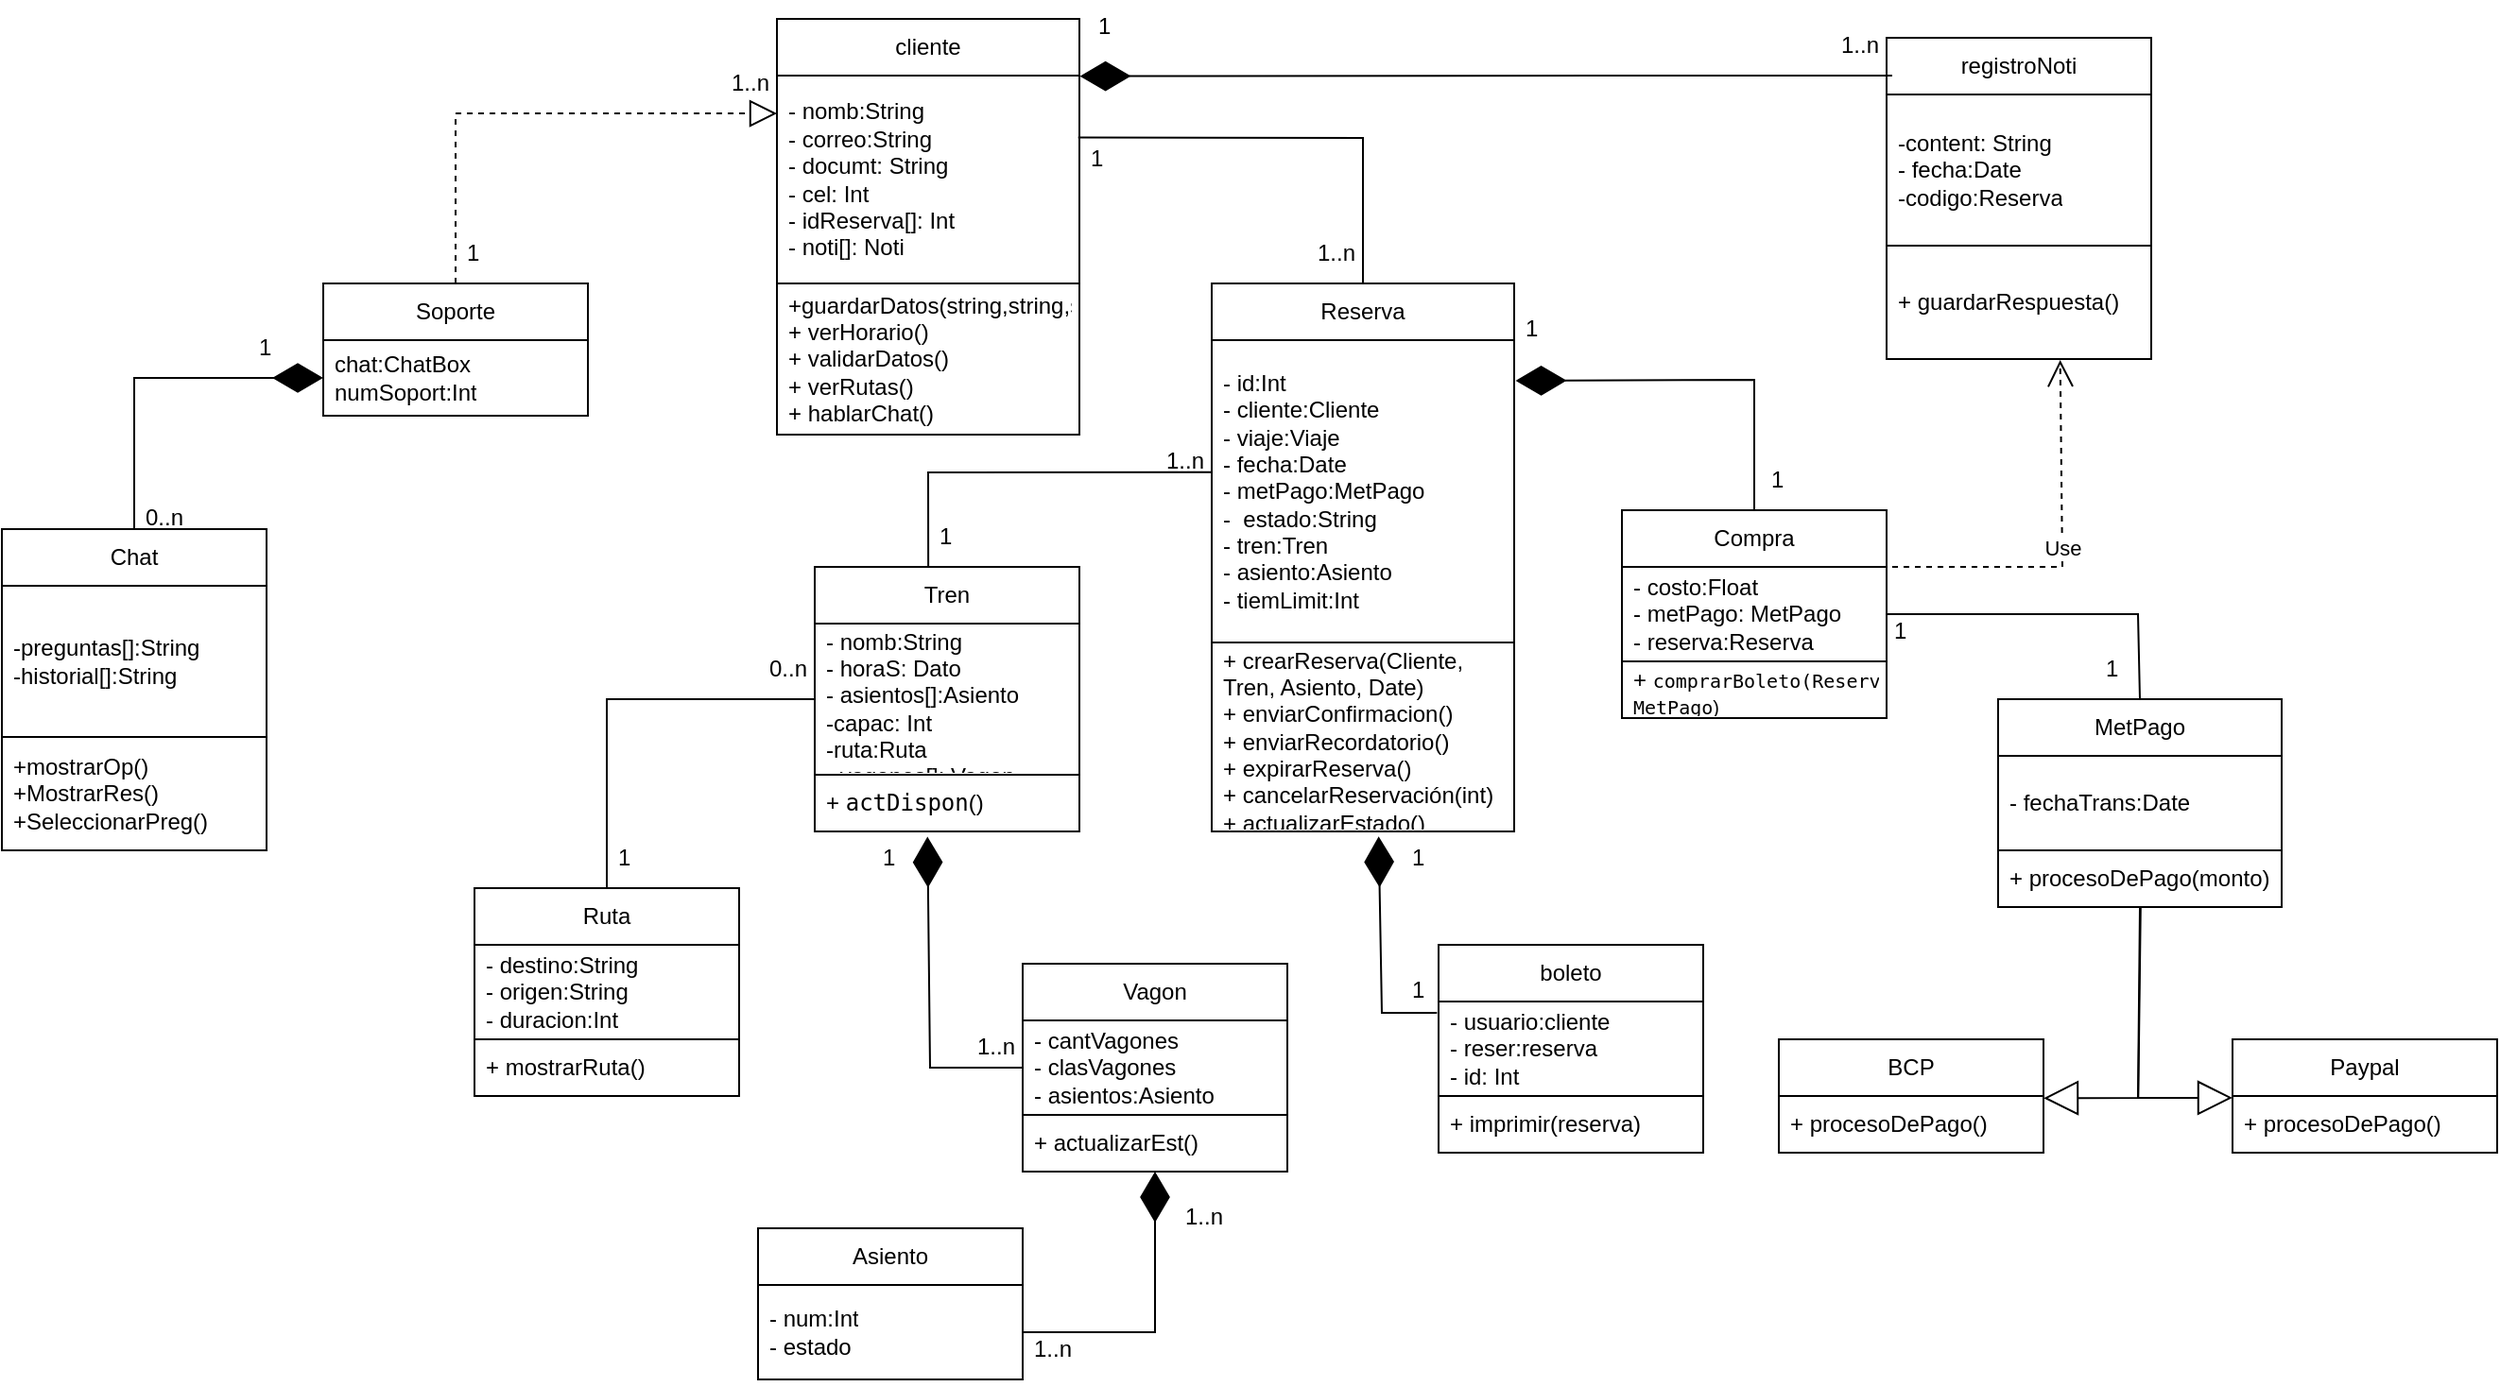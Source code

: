 <mxfile version="26.2.14">
  <diagram name="Página-1" id="nc0Zv5TLXSGAJeCwMNtv">
    <mxGraphModel dx="1699" dy="483" grid="1" gridSize="10" guides="1" tooltips="1" connect="1" arrows="1" fold="1" page="1" pageScale="1" pageWidth="827" pageHeight="1169" math="0" shadow="0">
      <root>
        <mxCell id="0" />
        <mxCell id="1" parent="0" />
        <mxCell id="ogkMOu5biMICqxZUdlQB-2" value="cliente" style="swimlane;fontStyle=0;childLayout=stackLayout;horizontal=1;startSize=30;horizontalStack=0;resizeParent=1;resizeParentMax=0;resizeLast=0;collapsible=1;marginBottom=0;whiteSpace=wrap;html=1;" parent="1" vertex="1">
          <mxGeometry x="240" y="30" width="160" height="220" as="geometry" />
        </mxCell>
        <mxCell id="ogkMOu5biMICqxZUdlQB-3" value="&lt;div&gt;- nomb:String&lt;/div&gt;&lt;div&gt;- correo:String&lt;/div&gt;&lt;div&gt;- documt: String&lt;/div&gt;&lt;div&gt;- cel: Int&lt;/div&gt;&lt;div&gt;- idReserva[]: Int&lt;/div&gt;&lt;div&gt;- noti[]: Noti&lt;/div&gt;" style="text;strokeColor=none;fillColor=none;align=left;verticalAlign=middle;spacingLeft=4;spacingRight=4;overflow=hidden;points=[[0,0.5],[1,0.5]];portConstraint=eastwest;rotatable=0;whiteSpace=wrap;html=1;" parent="ogkMOu5biMICqxZUdlQB-2" vertex="1">
          <mxGeometry y="30" width="160" height="110" as="geometry" />
        </mxCell>
        <mxCell id="ogkMOu5biMICqxZUdlQB-4" value="&lt;div&gt;+guardarDatos(string,string,string,int)&lt;/div&gt;&lt;div&gt;+ verHorario()&lt;/div&gt;&lt;div&gt;+ validarDatos()&lt;/div&gt;+ verRutas()&lt;br&gt;+ hablarChat()" style="text;strokeColor=default;fillColor=none;align=left;verticalAlign=middle;spacingLeft=4;spacingRight=4;overflow=hidden;points=[[0,0.5],[1,0.5]];portConstraint=eastwest;rotatable=0;whiteSpace=wrap;html=1;" parent="ogkMOu5biMICqxZUdlQB-2" vertex="1">
          <mxGeometry y="140" width="160" height="80" as="geometry" />
        </mxCell>
        <mxCell id="ogkMOu5biMICqxZUdlQB-6" value="boleto" style="swimlane;fontStyle=0;childLayout=stackLayout;horizontal=1;startSize=30;horizontalStack=0;resizeParent=1;resizeParentMax=0;resizeLast=0;collapsible=1;marginBottom=0;whiteSpace=wrap;html=1;" parent="1" vertex="1">
          <mxGeometry x="590" y="520" width="140" height="110" as="geometry" />
        </mxCell>
        <mxCell id="ogkMOu5biMICqxZUdlQB-7" value="&lt;div&gt;- usuario:cliente&lt;/div&gt;&lt;div&gt;- reser:reserva&lt;/div&gt;&lt;div&gt;- id: Int&lt;/div&gt;" style="text;strokeColor=none;fillColor=none;align=left;verticalAlign=middle;spacingLeft=4;spacingRight=4;overflow=hidden;points=[[0,0.5],[1,0.5]];portConstraint=eastwest;rotatable=0;whiteSpace=wrap;html=1;" parent="ogkMOu5biMICqxZUdlQB-6" vertex="1">
          <mxGeometry y="30" width="140" height="50" as="geometry" />
        </mxCell>
        <mxCell id="ogkMOu5biMICqxZUdlQB-8" value="+ imprimir(reserva)" style="text;strokeColor=default;fillColor=none;align=left;verticalAlign=middle;spacingLeft=4;spacingRight=4;overflow=hidden;points=[[0,0.5],[1,0.5]];portConstraint=eastwest;rotatable=0;whiteSpace=wrap;html=1;" parent="ogkMOu5biMICqxZUdlQB-6" vertex="1">
          <mxGeometry y="80" width="140" height="30" as="geometry" />
        </mxCell>
        <mxCell id="ogkMOu5biMICqxZUdlQB-9" value="Reserva" style="swimlane;fontStyle=0;childLayout=stackLayout;horizontal=1;startSize=30;horizontalStack=0;resizeParent=1;resizeParentMax=0;resizeLast=0;collapsible=1;marginBottom=0;whiteSpace=wrap;html=1;" parent="1" vertex="1">
          <mxGeometry x="470" y="170" width="160" height="290" as="geometry" />
        </mxCell>
        <mxCell id="ogkMOu5biMICqxZUdlQB-10" value="&lt;div&gt;- id:Int&lt;/div&gt;&lt;div&gt;- cliente:Cliente&lt;/div&gt;- viaje:Viaje&lt;br&gt;- fecha:Date&lt;br&gt;- metPago:MetPago&lt;br&gt;-&amp;nbsp; estado:String&lt;br&gt;- tren:Tren&lt;br&gt;- asiento:Asiento&lt;br&gt;&lt;div&gt;- tiemLimit:Int&lt;/div&gt;" style="text;strokeColor=none;fillColor=none;align=left;verticalAlign=middle;spacingLeft=4;spacingRight=4;overflow=hidden;points=[[0,0.5],[1,0.5]];portConstraint=eastwest;rotatable=0;whiteSpace=wrap;html=1;" parent="ogkMOu5biMICqxZUdlQB-9" vertex="1">
          <mxGeometry y="30" width="160" height="160" as="geometry" />
        </mxCell>
        <mxCell id="ogkMOu5biMICqxZUdlQB-11" value="&lt;div&gt;+ &lt;code&gt;&lt;font face=&quot;Helvetica&quot;&gt;crearReserva(Cliente, Tren, Asiento, Date)&lt;/font&gt;&lt;/code&gt;&lt;/div&gt;&lt;div&gt;+ enviarConfirmacion()&lt;/div&gt;&lt;div&gt;+ enviarRecordatorio()&lt;/div&gt;+ expirarReserva()&lt;br&gt;+ cancelarReservación(int)&lt;br&gt;+ actualizarEstado()" style="text;strokeColor=default;fillColor=none;align=left;verticalAlign=middle;spacingLeft=4;spacingRight=4;overflow=hidden;points=[[0,0.5],[1,0.5]];portConstraint=eastwest;rotatable=0;whiteSpace=wrap;html=1;" parent="ogkMOu5biMICqxZUdlQB-9" vertex="1">
          <mxGeometry y="190" width="160" height="100" as="geometry" />
        </mxCell>
        <mxCell id="ogkMOu5biMICqxZUdlQB-12" value="Compra" style="swimlane;fontStyle=0;childLayout=stackLayout;horizontal=1;startSize=30;horizontalStack=0;resizeParent=1;resizeParentMax=0;resizeLast=0;collapsible=1;marginBottom=0;whiteSpace=wrap;html=1;" parent="1" vertex="1">
          <mxGeometry x="687" y="290" width="140" height="110" as="geometry" />
        </mxCell>
        <mxCell id="ogkMOu5biMICqxZUdlQB-13" value="&lt;div&gt;- costo:Float&lt;/div&gt;&lt;div&gt;- metPago: MetPago&lt;/div&gt;&lt;div&gt;- reserva:Reserva&lt;/div&gt;" style="text;strokeColor=none;fillColor=none;align=left;verticalAlign=middle;spacingLeft=4;spacingRight=4;overflow=hidden;points=[[0,0.5],[1,0.5]];portConstraint=eastwest;rotatable=0;whiteSpace=wrap;html=1;" parent="ogkMOu5biMICqxZUdlQB-12" vertex="1">
          <mxGeometry y="30" width="140" height="50" as="geometry" />
        </mxCell>
        <mxCell id="ogkMOu5biMICqxZUdlQB-14" value="&lt;font face=&quot;Helvetica&quot;&gt;+&amp;nbsp;&lt;font style=&quot;font-size: 10px;&quot;&gt;&lt;code&gt;comprarBoleto(Reserva, MetPago&lt;/code&gt;)&lt;/font&gt;&lt;/font&gt;" style="text;strokeColor=default;fillColor=none;align=left;verticalAlign=middle;spacingLeft=4;spacingRight=4;overflow=hidden;points=[[0,0.5],[1,0.5]];portConstraint=eastwest;rotatable=0;whiteSpace=wrap;html=1;" parent="ogkMOu5biMICqxZUdlQB-12" vertex="1">
          <mxGeometry y="80" width="140" height="30" as="geometry" />
        </mxCell>
        <mxCell id="ogkMOu5biMICqxZUdlQB-15" value="MetPago" style="swimlane;fontStyle=0;childLayout=stackLayout;horizontal=1;startSize=30;horizontalStack=0;resizeParent=1;resizeParentMax=0;resizeLast=0;collapsible=1;marginBottom=0;whiteSpace=wrap;html=1;" parent="1" vertex="1">
          <mxGeometry x="886" y="390" width="150" height="110" as="geometry" />
        </mxCell>
        <mxCell id="ogkMOu5biMICqxZUdlQB-16" value="- fechaTrans:Date" style="text;strokeColor=none;fillColor=none;align=left;verticalAlign=middle;spacingLeft=4;spacingRight=4;overflow=hidden;points=[[0,0.5],[1,0.5]];portConstraint=eastwest;rotatable=0;whiteSpace=wrap;html=1;" parent="ogkMOu5biMICqxZUdlQB-15" vertex="1">
          <mxGeometry y="30" width="150" height="50" as="geometry" />
        </mxCell>
        <mxCell id="ogkMOu5biMICqxZUdlQB-17" value="+ procesoDePago(monto)" style="text;strokeColor=default;fillColor=none;align=left;verticalAlign=middle;spacingLeft=4;spacingRight=4;overflow=hidden;points=[[0,0.5],[1,0.5]];portConstraint=eastwest;rotatable=0;whiteSpace=wrap;html=1;" parent="ogkMOu5biMICqxZUdlQB-15" vertex="1">
          <mxGeometry y="80" width="150" height="30" as="geometry" />
        </mxCell>
        <mxCell id="ogkMOu5biMICqxZUdlQB-18" value="BCP" style="swimlane;fontStyle=0;childLayout=stackLayout;horizontal=1;startSize=30;horizontalStack=0;resizeParent=1;resizeParentMax=0;resizeLast=0;collapsible=1;marginBottom=0;whiteSpace=wrap;html=1;" parent="1" vertex="1">
          <mxGeometry x="770" y="570" width="140" height="60" as="geometry" />
        </mxCell>
        <mxCell id="ogkMOu5biMICqxZUdlQB-20" value="+ procesoDePago()" style="text;strokeColor=default;fillColor=none;align=left;verticalAlign=middle;spacingLeft=4;spacingRight=4;overflow=hidden;points=[[0,0.5],[1,0.5]];portConstraint=eastwest;rotatable=0;whiteSpace=wrap;html=1;" parent="ogkMOu5biMICqxZUdlQB-18" vertex="1">
          <mxGeometry y="30" width="140" height="30" as="geometry" />
        </mxCell>
        <mxCell id="ogkMOu5biMICqxZUdlQB-21" value="Paypal" style="swimlane;fontStyle=0;childLayout=stackLayout;horizontal=1;startSize=30;horizontalStack=0;resizeParent=1;resizeParentMax=0;resizeLast=0;collapsible=1;marginBottom=0;whiteSpace=wrap;html=1;" parent="1" vertex="1">
          <mxGeometry x="1010" y="570" width="140" height="60" as="geometry" />
        </mxCell>
        <mxCell id="ogkMOu5biMICqxZUdlQB-22" value="+ procesoDePago()" style="text;strokeColor=default;fillColor=none;align=left;verticalAlign=middle;spacingLeft=4;spacingRight=4;overflow=hidden;points=[[0,0.5],[1,0.5]];portConstraint=eastwest;rotatable=0;whiteSpace=wrap;html=1;" parent="ogkMOu5biMICqxZUdlQB-21" vertex="1">
          <mxGeometry y="30" width="140" height="30" as="geometry" />
        </mxCell>
        <mxCell id="ogkMOu5biMICqxZUdlQB-26" value="Asiento" style="swimlane;fontStyle=0;childLayout=stackLayout;horizontal=1;startSize=30;horizontalStack=0;resizeParent=1;resizeParentMax=0;resizeLast=0;collapsible=1;marginBottom=0;whiteSpace=wrap;html=1;" parent="1" vertex="1">
          <mxGeometry x="230" y="670" width="140" height="80" as="geometry" />
        </mxCell>
        <mxCell id="ogkMOu5biMICqxZUdlQB-27" value="&lt;div&gt;- num:Int&lt;/div&gt;&lt;div&gt;&lt;span style=&quot;background-color: transparent; color: light-dark(rgb(0, 0, 0), rgb(255, 255, 255));&quot;&gt;- estado&lt;/span&gt;&lt;/div&gt;" style="text;strokeColor=none;fillColor=none;align=left;verticalAlign=middle;spacingLeft=4;spacingRight=4;overflow=hidden;points=[[0,0.5],[1,0.5]];portConstraint=eastwest;rotatable=0;whiteSpace=wrap;html=1;" parent="ogkMOu5biMICqxZUdlQB-26" vertex="1">
          <mxGeometry y="30" width="140" height="50" as="geometry" />
        </mxCell>
        <mxCell id="ogkMOu5biMICqxZUdlQB-29" value="Ruta" style="swimlane;fontStyle=0;childLayout=stackLayout;horizontal=1;startSize=30;horizontalStack=0;resizeParent=1;resizeParentMax=0;resizeLast=0;collapsible=1;marginBottom=0;whiteSpace=wrap;html=1;" parent="1" vertex="1">
          <mxGeometry x="80" y="490" width="140" height="110" as="geometry" />
        </mxCell>
        <mxCell id="ogkMOu5biMICqxZUdlQB-30" value="&lt;div&gt;- destino:String&lt;/div&gt;&lt;div&gt;- origen:String&lt;/div&gt;&lt;div&gt;- duracion:Int&lt;/div&gt;" style="text;strokeColor=none;fillColor=none;align=left;verticalAlign=middle;spacingLeft=4;spacingRight=4;overflow=hidden;points=[[0,0.5],[1,0.5]];portConstraint=eastwest;rotatable=0;whiteSpace=wrap;html=1;" parent="ogkMOu5biMICqxZUdlQB-29" vertex="1">
          <mxGeometry y="30" width="140" height="50" as="geometry" />
        </mxCell>
        <mxCell id="ogkMOu5biMICqxZUdlQB-31" value="+ mostrarRuta()" style="text;strokeColor=default;fillColor=none;align=left;verticalAlign=middle;spacingLeft=4;spacingRight=4;overflow=hidden;points=[[0,0.5],[1,0.5]];portConstraint=eastwest;rotatable=0;whiteSpace=wrap;html=1;" parent="ogkMOu5biMICqxZUdlQB-29" vertex="1">
          <mxGeometry y="80" width="140" height="30" as="geometry" />
        </mxCell>
        <mxCell id="ogkMOu5biMICqxZUdlQB-32" value="Tren" style="swimlane;fontStyle=0;childLayout=stackLayout;horizontal=1;startSize=30;horizontalStack=0;resizeParent=1;resizeParentMax=0;resizeLast=0;collapsible=1;marginBottom=0;whiteSpace=wrap;html=1;" parent="1" vertex="1">
          <mxGeometry x="260" y="320" width="140" height="140" as="geometry" />
        </mxCell>
        <mxCell id="ogkMOu5biMICqxZUdlQB-33" value="&lt;div&gt;- nomb:String&lt;/div&gt;&lt;div&gt;- horaS: Dato&lt;/div&gt;&lt;div&gt;- asientos[]:Asiento&lt;/div&gt;&lt;div&gt;-capac: Int&lt;/div&gt;&lt;div&gt;-ruta:Ruta&lt;/div&gt;&lt;div&gt;- vagones[]: Vagon&lt;/div&gt;&lt;div&gt;&lt;br&gt;&lt;/div&gt;" style="text;strokeColor=none;fillColor=none;align=left;verticalAlign=middle;spacingLeft=4;spacingRight=4;overflow=hidden;points=[[0,0.5],[1,0.5]];portConstraint=eastwest;rotatable=0;whiteSpace=wrap;html=1;" parent="ogkMOu5biMICqxZUdlQB-32" vertex="1">
          <mxGeometry y="30" width="140" height="80" as="geometry" />
        </mxCell>
        <mxCell id="ogkMOu5biMICqxZUdlQB-34" value="+&amp;nbsp;&lt;code data-end=&quot;497&quot; data-start=&quot;486&quot;&gt;actDispon&lt;/code&gt;()" style="text;strokeColor=default;fillColor=none;align=left;verticalAlign=middle;spacingLeft=4;spacingRight=4;overflow=hidden;points=[[0,0.5],[1,0.5]];portConstraint=eastwest;rotatable=0;whiteSpace=wrap;html=1;" parent="ogkMOu5biMICqxZUdlQB-32" vertex="1">
          <mxGeometry y="110" width="140" height="30" as="geometry" />
        </mxCell>
        <mxCell id="ogkMOu5biMICqxZUdlQB-35" value="Chat" style="swimlane;fontStyle=0;childLayout=stackLayout;horizontal=1;startSize=30;horizontalStack=0;resizeParent=1;resizeParentMax=0;resizeLast=0;collapsible=1;marginBottom=0;whiteSpace=wrap;html=1;" parent="1" vertex="1">
          <mxGeometry x="-170" y="300" width="140" height="170" as="geometry" />
        </mxCell>
        <mxCell id="ogkMOu5biMICqxZUdlQB-36" value="-preguntas[]:String&lt;br&gt;-historial[]:String" style="text;strokeColor=none;fillColor=none;align=left;verticalAlign=middle;spacingLeft=4;spacingRight=4;overflow=hidden;points=[[0,0.5],[1,0.5]];portConstraint=eastwest;rotatable=0;whiteSpace=wrap;html=1;" parent="ogkMOu5biMICqxZUdlQB-35" vertex="1">
          <mxGeometry y="30" width="140" height="80" as="geometry" />
        </mxCell>
        <mxCell id="ogkMOu5biMICqxZUdlQB-37" value="+mostrarOp()&lt;br&gt;+MostrarRes()&lt;br&gt;+SeleccionarPreg()" style="text;strokeColor=default;fillColor=none;align=left;verticalAlign=middle;spacingLeft=4;spacingRight=4;overflow=hidden;points=[[0,0.5],[1,0.5]];portConstraint=eastwest;rotatable=0;whiteSpace=wrap;html=1;" parent="ogkMOu5biMICqxZUdlQB-35" vertex="1">
          <mxGeometry y="110" width="140" height="60" as="geometry" />
        </mxCell>
        <mxCell id="ogkMOu5biMICqxZUdlQB-38" value="Soporte" style="swimlane;fontStyle=0;childLayout=stackLayout;horizontal=1;startSize=30;horizontalStack=0;resizeParent=1;resizeParentMax=0;resizeLast=0;collapsible=1;marginBottom=0;whiteSpace=wrap;html=1;" parent="1" vertex="1">
          <mxGeometry y="170" width="140" height="70" as="geometry" />
        </mxCell>
        <mxCell id="ogkMOu5biMICqxZUdlQB-39" value="chat:ChatBox&lt;br&gt;numSoport:Int" style="text;strokeColor=none;fillColor=none;align=left;verticalAlign=middle;spacingLeft=4;spacingRight=4;overflow=hidden;points=[[0,0.5],[1,0.5]];portConstraint=eastwest;rotatable=0;whiteSpace=wrap;html=1;" parent="ogkMOu5biMICqxZUdlQB-38" vertex="1">
          <mxGeometry y="30" width="140" height="40" as="geometry" />
        </mxCell>
        <mxCell id="ogkMOu5biMICqxZUdlQB-45" value="registroNoti" style="swimlane;fontStyle=0;childLayout=stackLayout;horizontal=1;startSize=30;horizontalStack=0;resizeParent=1;resizeParentMax=0;resizeLast=0;collapsible=1;marginBottom=0;whiteSpace=wrap;html=1;" parent="1" vertex="1">
          <mxGeometry x="827" y="40" width="140" height="170" as="geometry" />
        </mxCell>
        <mxCell id="ogkMOu5biMICqxZUdlQB-46" value="-content: String&lt;br&gt;- fecha:Date&lt;br&gt;-codigo:Reserva" style="text;strokeColor=none;fillColor=none;align=left;verticalAlign=middle;spacingLeft=4;spacingRight=4;overflow=hidden;points=[[0,0.5],[1,0.5]];portConstraint=eastwest;rotatable=0;whiteSpace=wrap;html=1;" parent="ogkMOu5biMICqxZUdlQB-45" vertex="1">
          <mxGeometry y="30" width="140" height="80" as="geometry" />
        </mxCell>
        <mxCell id="ogkMOu5biMICqxZUdlQB-47" value="+ guardarRespuesta()" style="text;strokeColor=default;fillColor=none;align=left;verticalAlign=middle;spacingLeft=4;spacingRight=4;overflow=hidden;points=[[0,0.5],[1,0.5]];portConstraint=eastwest;rotatable=0;whiteSpace=wrap;html=1;" parent="ogkMOu5biMICqxZUdlQB-45" vertex="1">
          <mxGeometry y="110" width="140" height="60" as="geometry" />
        </mxCell>
        <mxCell id="ogkMOu5biMICqxZUdlQB-48" value="" style="endArrow=none;html=1;rounded=0;entryX=0.5;entryY=0;entryDx=0;entryDy=0;exitX=0.996;exitY=0.298;exitDx=0;exitDy=0;exitPerimeter=0;" parent="1" source="ogkMOu5biMICqxZUdlQB-3" target="ogkMOu5biMICqxZUdlQB-9" edge="1">
          <mxGeometry width="50" height="50" relative="1" as="geometry">
            <mxPoint x="420" y="210" as="sourcePoint" />
            <mxPoint x="470" y="160" as="targetPoint" />
            <Array as="points">
              <mxPoint x="550" y="93" />
            </Array>
          </mxGeometry>
        </mxCell>
        <mxCell id="ogkMOu5biMICqxZUdlQB-51" value="" style="endArrow=diamondThin;endFill=1;endSize=24;html=1;rounded=0;entryX=1.005;entryY=0.134;entryDx=0;entryDy=0;entryPerimeter=0;exitX=0.5;exitY=0;exitDx=0;exitDy=0;" parent="1" source="ogkMOu5biMICqxZUdlQB-12" target="ogkMOu5biMICqxZUdlQB-10" edge="1">
          <mxGeometry width="160" relative="1" as="geometry">
            <mxPoint x="540" y="340" as="sourcePoint" />
            <mxPoint x="700" y="340" as="targetPoint" />
            <Array as="points">
              <mxPoint x="757" y="221" />
            </Array>
          </mxGeometry>
        </mxCell>
        <mxCell id="ogkMOu5biMICqxZUdlQB-53" value="" style="endArrow=none;html=1;rounded=0;entryX=0.5;entryY=0;entryDx=0;entryDy=0;exitX=1;exitY=0.5;exitDx=0;exitDy=0;" parent="1" source="ogkMOu5biMICqxZUdlQB-13" target="ogkMOu5biMICqxZUdlQB-15" edge="1">
          <mxGeometry width="50" height="50" relative="1" as="geometry">
            <mxPoint x="940" y="370" as="sourcePoint" />
            <mxPoint x="990" y="320" as="targetPoint" />
            <Array as="points">
              <mxPoint x="960" y="345" />
            </Array>
          </mxGeometry>
        </mxCell>
        <mxCell id="ogkMOu5biMICqxZUdlQB-55" value="" style="endArrow=diamondThin;endFill=1;endSize=24;html=1;rounded=0;entryX=0.426;entryY=1.093;entryDx=0;entryDy=0;entryPerimeter=0;exitX=0;exitY=0.5;exitDx=0;exitDy=0;" parent="1" source="E-lIlIgkyJr6RLfSSieB-2" target="ogkMOu5biMICqxZUdlQB-34" edge="1">
          <mxGeometry width="160" relative="1" as="geometry">
            <mxPoint x="280" y="570" as="sourcePoint" />
            <mxPoint x="264" y="490" as="targetPoint" />
            <Array as="points">
              <mxPoint x="321" y="585" />
            </Array>
          </mxGeometry>
        </mxCell>
        <mxCell id="ogkMOu5biMICqxZUdlQB-56" value="" style="endArrow=none;html=1;rounded=0;entryX=0;entryY=0.5;entryDx=0;entryDy=0;exitX=0.5;exitY=0;exitDx=0;exitDy=0;" parent="1" source="ogkMOu5biMICqxZUdlQB-29" target="ogkMOu5biMICqxZUdlQB-33" edge="1">
          <mxGeometry width="50" height="50" relative="1" as="geometry">
            <mxPoint x="140" y="460" as="sourcePoint" />
            <mxPoint x="190" y="410" as="targetPoint" />
            <Array as="points">
              <mxPoint x="150" y="390" />
            </Array>
          </mxGeometry>
        </mxCell>
        <mxCell id="ogkMOu5biMICqxZUdlQB-57" value="" style="endArrow=none;html=1;rounded=0;entryX=0;entryY=0.437;entryDx=0;entryDy=0;exitX=0.429;exitY=0;exitDx=0;exitDy=0;entryPerimeter=0;exitPerimeter=0;" parent="1" source="ogkMOu5biMICqxZUdlQB-32" target="ogkMOu5biMICqxZUdlQB-10" edge="1">
          <mxGeometry width="50" height="50" relative="1" as="geometry">
            <mxPoint x="160" y="500" as="sourcePoint" />
            <mxPoint x="270" y="400" as="targetPoint" />
            <Array as="points">
              <mxPoint x="320" y="270" />
            </Array>
          </mxGeometry>
        </mxCell>
        <mxCell id="ogkMOu5biMICqxZUdlQB-63" value="" style="endArrow=diamondThin;endFill=1;endSize=24;html=1;rounded=0;entryX=0;entryY=0.5;entryDx=0;entryDy=0;exitX=0.5;exitY=0;exitDx=0;exitDy=0;" parent="1" source="ogkMOu5biMICqxZUdlQB-35" target="ogkMOu5biMICqxZUdlQB-39" edge="1">
          <mxGeometry width="160" relative="1" as="geometry">
            <mxPoint x="60" y="260" as="sourcePoint" />
            <mxPoint x="220" y="260" as="targetPoint" />
            <Array as="points">
              <mxPoint x="-100" y="220" />
            </Array>
          </mxGeometry>
        </mxCell>
        <mxCell id="Q_PMKFOHTq-ssS7IUete-1" value="" style="endArrow=diamondThin;endFill=1;endSize=24;html=1;rounded=0;entryX=1.002;entryY=0.003;entryDx=0;entryDy=0;entryPerimeter=0;exitX=0.021;exitY=0.118;exitDx=0;exitDy=0;exitPerimeter=0;" parent="1" source="ogkMOu5biMICqxZUdlQB-45" target="ogkMOu5biMICqxZUdlQB-3" edge="1">
          <mxGeometry width="160" relative="1" as="geometry">
            <mxPoint x="673" y="129" as="sourcePoint" />
            <mxPoint x="547" y="60" as="targetPoint" />
            <Array as="points">
              <mxPoint x="673" y="60" />
            </Array>
          </mxGeometry>
        </mxCell>
        <mxCell id="Q_PMKFOHTq-ssS7IUete-2" value="Use" style="endArrow=open;endSize=12;dashed=1;html=1;rounded=0;entryX=0.656;entryY=1.008;entryDx=0;entryDy=0;entryPerimeter=0;" parent="1" target="ogkMOu5biMICqxZUdlQB-47" edge="1">
          <mxGeometry width="160" relative="1" as="geometry">
            <mxPoint x="830" y="320" as="sourcePoint" />
            <mxPoint x="935.36" y="230" as="targetPoint" />
            <Array as="points">
              <mxPoint x="920" y="320" />
            </Array>
          </mxGeometry>
        </mxCell>
        <mxCell id="Q_PMKFOHTq-ssS7IUete-3" value="" style="endArrow=block;endSize=16;endFill=0;html=1;rounded=0;exitX=0.509;exitY=0.967;exitDx=0;exitDy=0;exitPerimeter=0;entryX=0.999;entryY=0.005;entryDx=0;entryDy=0;entryPerimeter=0;" parent="1" edge="1">
          <mxGeometry x="-0.598" y="49" width="160" relative="1" as="geometry">
            <mxPoint x="961.4" y="500" as="sourcePoint" />
            <mxPoint x="910.0" y="601.14" as="targetPoint" />
            <Array as="points">
              <mxPoint x="960.14" y="600.99" />
            </Array>
            <mxPoint as="offset" />
          </mxGeometry>
        </mxCell>
        <mxCell id="Q_PMKFOHTq-ssS7IUete-4" value="" style="endArrow=block;endSize=16;endFill=0;html=1;rounded=0;exitX=0.509;exitY=0.967;exitDx=0;exitDy=0;exitPerimeter=0;entryX=0;entryY=0.033;entryDx=0;entryDy=0;entryPerimeter=0;" parent="1" target="ogkMOu5biMICqxZUdlQB-22" edge="1">
          <mxGeometry x="0.061" y="-10" width="160" relative="1" as="geometry">
            <mxPoint x="961" y="500" as="sourcePoint" />
            <mxPoint x="910" y="601" as="targetPoint" />
            <Array as="points">
              <mxPoint x="960" y="601" />
            </Array>
            <mxPoint as="offset" />
          </mxGeometry>
        </mxCell>
        <mxCell id="Q_PMKFOHTq-ssS7IUete-5" value="1" style="text;strokeColor=none;fillColor=none;align=left;verticalAlign=top;spacingLeft=4;spacingRight=4;overflow=hidden;rotatable=0;points=[[0,0.5],[1,0.5]];portConstraint=eastwest;whiteSpace=wrap;html=1;" parent="1" vertex="1">
          <mxGeometry x="400" y="90" width="20" height="30" as="geometry" />
        </mxCell>
        <mxCell id="Q_PMKFOHTq-ssS7IUete-6" value="1..n" style="text;strokeColor=none;fillColor=none;align=left;verticalAlign=top;spacingLeft=4;spacingRight=4;overflow=hidden;rotatable=0;points=[[0,0.5],[1,0.5]];portConstraint=eastwest;whiteSpace=wrap;html=1;" parent="1" vertex="1">
          <mxGeometry x="520" y="140" width="30" height="30" as="geometry" />
        </mxCell>
        <mxCell id="Q_PMKFOHTq-ssS7IUete-7" value="1" style="text;strokeColor=none;fillColor=none;align=left;verticalAlign=top;spacingLeft=4;spacingRight=4;overflow=hidden;rotatable=0;points=[[0,0.5],[1,0.5]];portConstraint=eastwest;whiteSpace=wrap;html=1;" parent="1" vertex="1">
          <mxGeometry x="404" y="20" width="20" height="30" as="geometry" />
        </mxCell>
        <mxCell id="Q_PMKFOHTq-ssS7IUete-9" value="1..n" style="text;strokeColor=none;fillColor=none;align=left;verticalAlign=top;spacingLeft=4;spacingRight=4;overflow=hidden;rotatable=0;points=[[0,0.5],[1,0.5]];portConstraint=eastwest;whiteSpace=wrap;html=1;" parent="1" vertex="1">
          <mxGeometry x="797" y="30" width="30" height="30" as="geometry" />
        </mxCell>
        <mxCell id="Q_PMKFOHTq-ssS7IUete-10" value="1" style="text;strokeColor=none;fillColor=none;align=left;verticalAlign=top;spacingLeft=4;spacingRight=4;overflow=hidden;rotatable=0;points=[[0,0.5],[1,0.5]];portConstraint=eastwest;whiteSpace=wrap;html=1;" parent="1" vertex="1">
          <mxGeometry x="630" y="180" width="30" height="30" as="geometry" />
        </mxCell>
        <mxCell id="Q_PMKFOHTq-ssS7IUete-11" value="1" style="text;strokeColor=none;fillColor=none;align=left;verticalAlign=top;spacingLeft=4;spacingRight=4;overflow=hidden;rotatable=0;points=[[0,0.5],[1,0.5]];portConstraint=eastwest;whiteSpace=wrap;html=1;" parent="1" vertex="1">
          <mxGeometry x="760" y="260" width="30" height="30" as="geometry" />
        </mxCell>
        <mxCell id="Q_PMKFOHTq-ssS7IUete-12" value="1" style="text;strokeColor=none;fillColor=none;align=left;verticalAlign=top;spacingLeft=4;spacingRight=4;overflow=hidden;rotatable=0;points=[[0,0.5],[1,0.5]];portConstraint=eastwest;whiteSpace=wrap;html=1;" parent="1" vertex="1">
          <mxGeometry x="825" y="340" width="30" height="30" as="geometry" />
        </mxCell>
        <mxCell id="Q_PMKFOHTq-ssS7IUete-13" value="1" style="text;strokeColor=none;fillColor=none;align=left;verticalAlign=top;spacingLeft=4;spacingRight=4;overflow=hidden;rotatable=0;points=[[0,0.5],[1,0.5]];portConstraint=eastwest;whiteSpace=wrap;html=1;" parent="1" vertex="1">
          <mxGeometry x="937" y="360" width="30" height="30" as="geometry" />
        </mxCell>
        <mxCell id="Q_PMKFOHTq-ssS7IUete-15" value="1" style="text;strokeColor=none;fillColor=none;align=left;verticalAlign=top;spacingLeft=4;spacingRight=4;overflow=hidden;rotatable=0;points=[[0,0.5],[1,0.5]];portConstraint=eastwest;whiteSpace=wrap;html=1;" parent="1" vertex="1">
          <mxGeometry x="320" y="290" width="20" height="30" as="geometry" />
        </mxCell>
        <mxCell id="Q_PMKFOHTq-ssS7IUete-16" value="1..n" style="text;strokeColor=none;fillColor=none;align=left;verticalAlign=top;spacingLeft=4;spacingRight=4;overflow=hidden;rotatable=0;points=[[0,0.5],[1,0.5]];portConstraint=eastwest;whiteSpace=wrap;html=1;" parent="1" vertex="1">
          <mxGeometry x="440" y="250" width="30" height="30" as="geometry" />
        </mxCell>
        <mxCell id="Q_PMKFOHTq-ssS7IUete-17" value="1" style="text;strokeColor=none;fillColor=none;align=left;verticalAlign=top;spacingLeft=4;spacingRight=4;overflow=hidden;rotatable=0;points=[[0,0.5],[1,0.5]];portConstraint=eastwest;whiteSpace=wrap;html=1;" parent="1" vertex="1">
          <mxGeometry x="70" y="140" width="20" height="30" as="geometry" />
        </mxCell>
        <mxCell id="Q_PMKFOHTq-ssS7IUete-20" value="1" style="text;strokeColor=none;fillColor=none;align=left;verticalAlign=top;spacingLeft=4;spacingRight=4;overflow=hidden;rotatable=0;points=[[0,0.5],[1,0.5]];portConstraint=eastwest;whiteSpace=wrap;html=1;" parent="1" vertex="1">
          <mxGeometry x="-40" y="190" width="20" height="30" as="geometry" />
        </mxCell>
        <mxCell id="Q_PMKFOHTq-ssS7IUete-21" value="0..n" style="text;strokeColor=none;fillColor=none;align=left;verticalAlign=top;spacingLeft=4;spacingRight=4;overflow=hidden;rotatable=0;points=[[0,0.5],[1,0.5]];portConstraint=eastwest;whiteSpace=wrap;html=1;" parent="1" vertex="1">
          <mxGeometry x="-100" y="280" width="30" height="30" as="geometry" />
        </mxCell>
        <mxCell id="Q_PMKFOHTq-ssS7IUete-22" value="1" style="text;strokeColor=none;fillColor=none;align=left;verticalAlign=top;spacingLeft=4;spacingRight=4;overflow=hidden;rotatable=0;points=[[0,0.5],[1,0.5]];portConstraint=eastwest;whiteSpace=wrap;html=1;" parent="1" vertex="1">
          <mxGeometry x="150" y="460" width="20" height="30" as="geometry" />
        </mxCell>
        <mxCell id="Q_PMKFOHTq-ssS7IUete-23" value="0..n" style="text;strokeColor=none;fillColor=none;align=left;verticalAlign=top;spacingLeft=4;spacingRight=4;overflow=hidden;rotatable=0;points=[[0,0.5],[1,0.5]];portConstraint=eastwest;whiteSpace=wrap;html=1;" parent="1" vertex="1">
          <mxGeometry x="230" y="360" width="30" height="30" as="geometry" />
        </mxCell>
        <mxCell id="Q_PMKFOHTq-ssS7IUete-24" value="1" style="text;strokeColor=none;fillColor=none;align=left;verticalAlign=top;spacingLeft=4;spacingRight=4;overflow=hidden;rotatable=0;points=[[0,0.5],[1,0.5]];portConstraint=eastwest;whiteSpace=wrap;html=1;" parent="1" vertex="1">
          <mxGeometry x="290" y="460" width="20" height="30" as="geometry" />
        </mxCell>
        <mxCell id="Q_PMKFOHTq-ssS7IUete-25" value="1..n" style="text;strokeColor=none;fillColor=none;align=left;verticalAlign=top;spacingLeft=4;spacingRight=4;overflow=hidden;rotatable=0;points=[[0,0.5],[1,0.5]];portConstraint=eastwest;whiteSpace=wrap;html=1;" parent="1" vertex="1">
          <mxGeometry x="340" y="560" width="30" height="30" as="geometry" />
        </mxCell>
        <mxCell id="Q_PMKFOHTq-ssS7IUete-27" value="1" style="text;strokeColor=none;fillColor=none;align=left;verticalAlign=top;spacingLeft=4;spacingRight=4;overflow=hidden;rotatable=0;points=[[0,0.5],[1,0.5]];portConstraint=eastwest;whiteSpace=wrap;html=1;" parent="1" vertex="1">
          <mxGeometry x="570" y="530" width="20" height="30" as="geometry" />
        </mxCell>
        <mxCell id="Q_PMKFOHTq-ssS7IUete-28" value="" style="group" parent="1" vertex="1" connectable="0">
          <mxGeometry x="560" y="450" width="30" height="106" as="geometry" />
        </mxCell>
        <mxCell id="ogkMOu5biMICqxZUdlQB-54" value="" style="endArrow=diamondThin;endFill=1;endSize=24;html=1;rounded=0;exitX=-0.006;exitY=0.12;exitDx=0;exitDy=0;entryX=0.552;entryY=1.026;entryDx=0;entryDy=0;entryPerimeter=0;exitPerimeter=0;" parent="Q_PMKFOHTq-ssS7IUete-28" source="ogkMOu5biMICqxZUdlQB-7" target="ogkMOu5biMICqxZUdlQB-11" edge="1">
          <mxGeometry width="160" relative="1" as="geometry">
            <mxPoint x="20" y="-30" as="sourcePoint" />
            <mxPoint x="-40" y="30" as="targetPoint" />
            <Array as="points">
              <mxPoint y="106" />
            </Array>
          </mxGeometry>
        </mxCell>
        <mxCell id="Q_PMKFOHTq-ssS7IUete-26" value="1" style="text;strokeColor=none;fillColor=none;align=left;verticalAlign=top;spacingLeft=4;spacingRight=4;overflow=hidden;rotatable=0;points=[[0,0.5],[1,0.5]];portConstraint=eastwest;whiteSpace=wrap;html=1;" parent="Q_PMKFOHTq-ssS7IUete-28" vertex="1">
          <mxGeometry x="10" y="10" width="20" height="30" as="geometry" />
        </mxCell>
        <mxCell id="Q_PMKFOHTq-ssS7IUete-29" value="" style="group" parent="1" vertex="1" connectable="0">
          <mxGeometry x="70" y="50" width="170" height="30" as="geometry" />
        </mxCell>
        <mxCell id="ogkMOu5biMICqxZUdlQB-59" value="" style="endArrow=block;dashed=1;endFill=0;endSize=12;html=1;rounded=0;entryX=0;entryY=0.182;entryDx=0;entryDy=0;entryPerimeter=0;exitX=0.5;exitY=0;exitDx=0;exitDy=0;" parent="Q_PMKFOHTq-ssS7IUete-29" source="ogkMOu5biMICqxZUdlQB-38" target="ogkMOu5biMICqxZUdlQB-3" edge="1">
          <mxGeometry width="160" relative="1" as="geometry">
            <mxPoint x="-60" y="40" as="sourcePoint" />
            <mxPoint x="100" y="40" as="targetPoint" />
            <Array as="points">
              <mxPoint y="30" />
            </Array>
          </mxGeometry>
        </mxCell>
        <mxCell id="Q_PMKFOHTq-ssS7IUete-19" value="1..n" style="text;strokeColor=none;fillColor=none;align=left;verticalAlign=top;spacingLeft=4;spacingRight=4;overflow=hidden;rotatable=0;points=[[0,0.5],[1,0.5]];portConstraint=eastwest;whiteSpace=wrap;html=1;" parent="Q_PMKFOHTq-ssS7IUete-29" vertex="1">
          <mxGeometry x="140" width="30" height="30" as="geometry" />
        </mxCell>
        <mxCell id="E-lIlIgkyJr6RLfSSieB-1" value="Vagon" style="swimlane;fontStyle=0;childLayout=stackLayout;horizontal=1;startSize=30;horizontalStack=0;resizeParent=1;resizeParentMax=0;resizeLast=0;collapsible=1;marginBottom=0;whiteSpace=wrap;html=1;" vertex="1" parent="1">
          <mxGeometry x="370" y="530" width="140" height="110" as="geometry" />
        </mxCell>
        <mxCell id="E-lIlIgkyJr6RLfSSieB-2" value="&lt;div&gt;- cantVagones&lt;/div&gt;&lt;div&gt;- clasVagones&lt;/div&gt;&lt;div&gt;- asientos:Asiento&lt;/div&gt;" style="text;strokeColor=none;fillColor=none;align=left;verticalAlign=middle;spacingLeft=4;spacingRight=4;overflow=hidden;points=[[0,0.5],[1,0.5]];portConstraint=eastwest;rotatable=0;whiteSpace=wrap;html=1;" vertex="1" parent="E-lIlIgkyJr6RLfSSieB-1">
          <mxGeometry y="30" width="140" height="50" as="geometry" />
        </mxCell>
        <mxCell id="E-lIlIgkyJr6RLfSSieB-3" value="+ actualizarEst()" style="text;strokeColor=default;fillColor=none;align=left;verticalAlign=middle;spacingLeft=4;spacingRight=4;overflow=hidden;points=[[0,0.5],[1,0.5]];portConstraint=eastwest;rotatable=0;whiteSpace=wrap;html=1;" vertex="1" parent="E-lIlIgkyJr6RLfSSieB-1">
          <mxGeometry y="80" width="140" height="30" as="geometry" />
        </mxCell>
        <mxCell id="E-lIlIgkyJr6RLfSSieB-4" value="" style="endArrow=diamondThin;endFill=1;endSize=24;html=1;rounded=0;entryX=0.426;entryY=1.093;entryDx=0;entryDy=0;entryPerimeter=0;exitX=1;exitY=0.5;exitDx=0;exitDy=0;" edge="1" parent="1" source="ogkMOu5biMICqxZUdlQB-27">
          <mxGeometry width="160" relative="1" as="geometry">
            <mxPoint x="490" y="762" as="sourcePoint" />
            <mxPoint x="440" y="640" as="targetPoint" />
            <Array as="points">
              <mxPoint x="440" y="725" />
            </Array>
          </mxGeometry>
        </mxCell>
        <mxCell id="E-lIlIgkyJr6RLfSSieB-5" value="1..n" style="text;strokeColor=none;fillColor=none;align=left;verticalAlign=top;spacingLeft=4;spacingRight=4;overflow=hidden;rotatable=0;points=[[0,0.5],[1,0.5]];portConstraint=eastwest;whiteSpace=wrap;html=1;" vertex="1" parent="1">
          <mxGeometry x="370" y="720" width="30" height="30" as="geometry" />
        </mxCell>
        <mxCell id="E-lIlIgkyJr6RLfSSieB-6" value="1..n" style="text;strokeColor=none;fillColor=none;align=left;verticalAlign=top;spacingLeft=4;spacingRight=4;overflow=hidden;rotatable=0;points=[[0,0.5],[1,0.5]];portConstraint=eastwest;whiteSpace=wrap;html=1;" vertex="1" parent="1">
          <mxGeometry x="450" y="650" width="30" height="30" as="geometry" />
        </mxCell>
      </root>
    </mxGraphModel>
  </diagram>
</mxfile>
